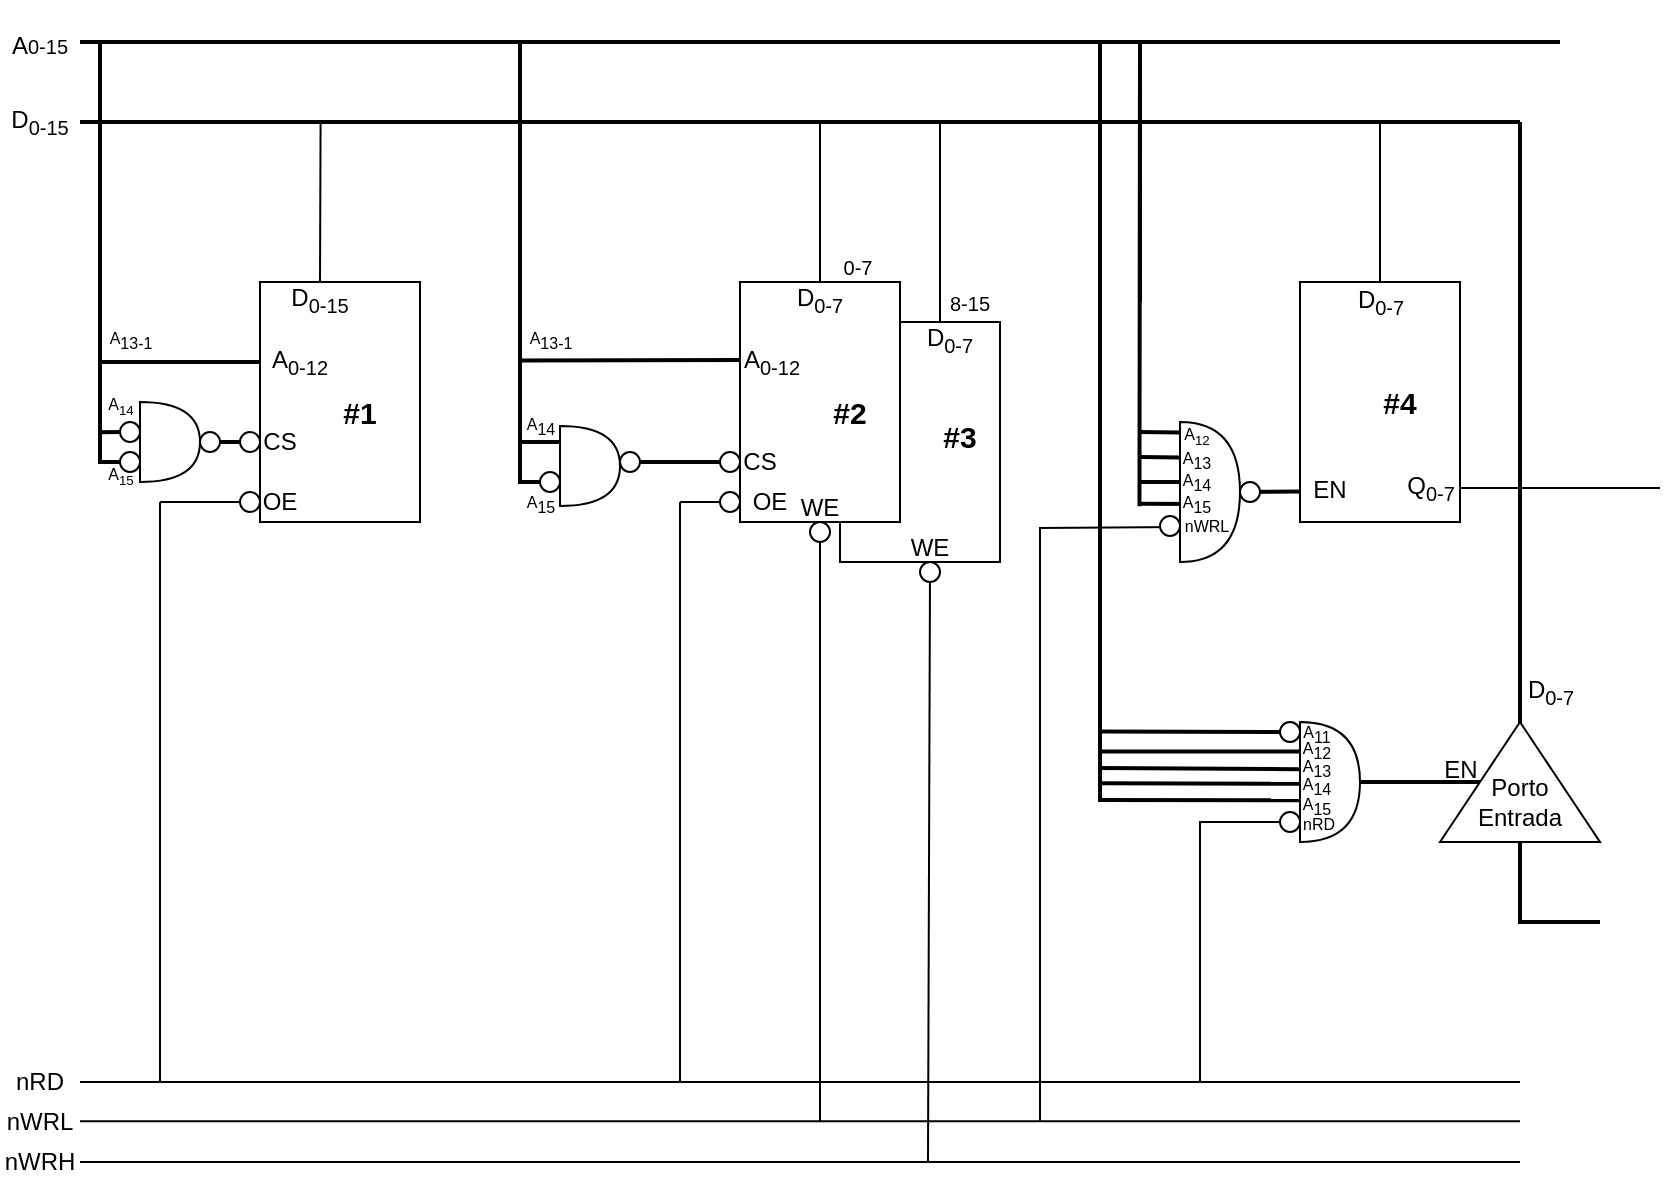 <mxfile version="21.2.9" type="device">
  <diagram name="Page-1" id="R2PDrxdQ1mhhKWqaIksi">
    <mxGraphModel dx="1331" dy="756" grid="1" gridSize="10" guides="1" tooltips="1" connect="1" arrows="1" fold="1" page="1" pageScale="1" pageWidth="827" pageHeight="1169" math="0" shadow="0">
      <root>
        <mxCell id="0" />
        <mxCell id="1" parent="0" />
        <mxCell id="FfAWD8UeeB69dAOk08Cy-68" value="" style="endArrow=none;html=1;rounded=0;strokeWidth=2;entryX=-0.007;entryY=0.39;entryDx=0;entryDy=0;entryPerimeter=0;" parent="1" edge="1">
          <mxGeometry width="50" height="50" relative="1" as="geometry">
            <mxPoint x="550" y="443" as="sourcePoint" />
            <mxPoint x="649.79" y="443.6" as="targetPoint" />
          </mxGeometry>
        </mxCell>
        <mxCell id="FfAWD8UeeB69dAOk08Cy-56" value="" style="endArrow=none;html=1;rounded=0;strokeWidth=2;exitX=1;exitY=0.5;exitDx=0;exitDy=0;exitPerimeter=0;entryX=-0.003;entryY=0.873;entryDx=0;entryDy=0;entryPerimeter=0;" parent="1" source="FfAWD8UeeB69dAOk08Cy-46" edge="1" target="FfAWD8UeeB69dAOk08Cy-4">
          <mxGeometry width="50" height="50" relative="1" as="geometry">
            <mxPoint x="635" y="289.31" as="sourcePoint" />
            <mxPoint x="630" y="295" as="targetPoint" />
          </mxGeometry>
        </mxCell>
        <mxCell id="FfAWD8UeeB69dAOk08Cy-53" value="" style="endArrow=none;html=1;rounded=0;strokeWidth=2;" parent="1" edge="1">
          <mxGeometry width="50" height="50" relative="1" as="geometry">
            <mxPoint x="570" y="300" as="sourcePoint" />
            <mxPoint x="600" y="300" as="targetPoint" />
          </mxGeometry>
        </mxCell>
        <mxCell id="FfAWD8UeeB69dAOk08Cy-54" value="" style="endArrow=none;html=1;rounded=0;strokeWidth=2;" parent="1" edge="1">
          <mxGeometry width="50" height="50" relative="1" as="geometry">
            <mxPoint x="570" y="287.5" as="sourcePoint" />
            <mxPoint x="600" y="287.84" as="targetPoint" />
          </mxGeometry>
        </mxCell>
        <mxCell id="FfAWD8UeeB69dAOk08Cy-52" value="" style="endArrow=none;html=1;rounded=0;strokeWidth=2;exitX=0.987;exitY=0.591;exitDx=0;exitDy=0;exitPerimeter=0;" parent="1" edge="1">
          <mxGeometry width="50" height="50" relative="1" as="geometry">
            <mxPoint x="569.74" y="310.854" as="sourcePoint" />
            <mxPoint x="600" y="311" as="targetPoint" />
          </mxGeometry>
        </mxCell>
        <mxCell id="FfAWD8UeeB69dAOk08Cy-1" value="" style="rounded=0;whiteSpace=wrap;html=1;" parent="1" vertex="1">
          <mxGeometry x="130" y="200" width="80" height="120" as="geometry" />
        </mxCell>
        <mxCell id="FfAWD8UeeB69dAOk08Cy-2" value="" style="rounded=0;whiteSpace=wrap;html=1;" parent="1" vertex="1">
          <mxGeometry x="420" y="220" width="80" height="120" as="geometry" />
        </mxCell>
        <mxCell id="FfAWD8UeeB69dAOk08Cy-3" value="" style="rounded=0;whiteSpace=wrap;html=1;" parent="1" vertex="1">
          <mxGeometry x="370" y="200" width="80" height="120" as="geometry" />
        </mxCell>
        <mxCell id="5RwMvg_xWtixHcQHssWJ-29" style="edgeStyle=orthogonalEdgeStyle;rounded=0;orthogonalLoop=1;jettySize=auto;html=1;exitX=1;exitY=0.75;exitDx=0;exitDy=0;endArrow=none;endFill=0;" edge="1" parent="1">
          <mxGeometry relative="1" as="geometry">
            <mxPoint x="830" y="303" as="targetPoint" />
            <mxPoint x="730" y="303" as="sourcePoint" />
          </mxGeometry>
        </mxCell>
        <mxCell id="FfAWD8UeeB69dAOk08Cy-4" value="" style="rounded=0;whiteSpace=wrap;html=1;" parent="1" vertex="1">
          <mxGeometry x="650" y="200" width="80" height="120" as="geometry" />
        </mxCell>
        <mxCell id="FfAWD8UeeB69dAOk08Cy-6" value="" style="strokeWidth=2;html=1;shape=mxgraph.flowchart.annotation_1;align=left;pointerEvents=1;" parent="1" vertex="1">
          <mxGeometry x="50" y="80" width="20" height="210" as="geometry" />
        </mxCell>
        <mxCell id="FfAWD8UeeB69dAOk08Cy-8" value="" style="endArrow=none;html=1;rounded=0;strokeWidth=2;" parent="1" edge="1">
          <mxGeometry width="50" height="50" relative="1" as="geometry">
            <mxPoint x="40" y="120" as="sourcePoint" />
            <mxPoint x="760" y="120" as="targetPoint" />
          </mxGeometry>
        </mxCell>
        <mxCell id="FfAWD8UeeB69dAOk08Cy-10" value="" style="endArrow=none;html=1;rounded=0;strokeWidth=2;" parent="1" edge="1">
          <mxGeometry width="50" height="50" relative="1" as="geometry">
            <mxPoint x="40" y="80" as="sourcePoint" />
            <mxPoint x="780" y="80" as="targetPoint" />
          </mxGeometry>
        </mxCell>
        <mxCell id="FfAWD8UeeB69dAOk08Cy-12" value="" style="endArrow=none;html=1;rounded=0;entryX=0.5;entryY=0;entryDx=0;entryDy=0;" parent="1" target="FfAWD8UeeB69dAOk08Cy-3" edge="1">
          <mxGeometry width="50" height="50" relative="1" as="geometry">
            <mxPoint x="410" y="120" as="sourcePoint" />
            <mxPoint x="310" y="190" as="targetPoint" />
          </mxGeometry>
        </mxCell>
        <mxCell id="FfAWD8UeeB69dAOk08Cy-13" value="" style="endArrow=none;html=1;rounded=0;entryX=0.5;entryY=0;entryDx=0;entryDy=0;" parent="1" edge="1">
          <mxGeometry width="50" height="50" relative="1" as="geometry">
            <mxPoint x="470" y="120" as="sourcePoint" />
            <mxPoint x="470" y="220" as="targetPoint" />
          </mxGeometry>
        </mxCell>
        <mxCell id="FfAWD8UeeB69dAOk08Cy-16" value="" style="strokeWidth=2;html=1;shape=mxgraph.flowchart.annotation_1;align=left;pointerEvents=1;" parent="1" vertex="1">
          <mxGeometry x="260" y="80" width="20" height="220" as="geometry" />
        </mxCell>
        <mxCell id="FfAWD8UeeB69dAOk08Cy-19" value="" style="endArrow=none;html=1;rounded=0;entryX=0.5;entryY=0;entryDx=0;entryDy=0;" parent="1" edge="1" target="FfAWD8UeeB69dAOk08Cy-4">
          <mxGeometry width="50" height="50" relative="1" as="geometry">
            <mxPoint x="690" y="120" as="sourcePoint" />
            <mxPoint x="679.29" y="200" as="targetPoint" />
          </mxGeometry>
        </mxCell>
        <mxCell id="FfAWD8UeeB69dAOk08Cy-20" value="" style="endArrow=none;html=1;rounded=0;entryX=0.5;entryY=0;entryDx=0;entryDy=0;strokeWidth=2;" parent="1" target="5RwMvg_xWtixHcQHssWJ-24" edge="1">
          <mxGeometry width="50" height="50" relative="1" as="geometry">
            <mxPoint x="760" y="120" as="sourcePoint" />
            <mxPoint x="760" y="360.0" as="targetPoint" />
          </mxGeometry>
        </mxCell>
        <mxCell id="FfAWD8UeeB69dAOk08Cy-21" value="" style="endArrow=none;html=1;rounded=0;" parent="1" edge="1">
          <mxGeometry width="50" height="50" relative="1" as="geometry">
            <mxPoint x="160.29" y="120" as="sourcePoint" />
            <mxPoint x="160" y="200" as="targetPoint" />
          </mxGeometry>
        </mxCell>
        <mxCell id="FfAWD8UeeB69dAOk08Cy-23" value="" style="endArrow=none;html=1;rounded=0;strokeWidth=2;exitX=0.5;exitY=0;exitDx=0;exitDy=0;exitPerimeter=0;entryX=0;entryY=0.5;entryDx=0;entryDy=0;" parent="1" source="FfAWD8UeeB69dAOk08Cy-27" edge="1" target="OPhM1rb45kpCFRoYdec_-35">
          <mxGeometry width="50" height="50" relative="1" as="geometry">
            <mxPoint x="80" y="240" as="sourcePoint" />
            <mxPoint x="120" y="240" as="targetPoint" />
          </mxGeometry>
        </mxCell>
        <mxCell id="FfAWD8UeeB69dAOk08Cy-26" value="" style="endArrow=none;html=1;rounded=0;strokeWidth=2;entryX=-0.006;entryY=0.665;entryDx=0;entryDy=0;entryPerimeter=0;" parent="1" source="5RwMvg_xWtixHcQHssWJ-45" edge="1" target="FfAWD8UeeB69dAOk08Cy-1">
          <mxGeometry width="50" height="50" relative="1" as="geometry">
            <mxPoint x="100" y="279.29" as="sourcePoint" />
            <mxPoint x="120" y="279" as="targetPoint" />
            <Array as="points" />
          </mxGeometry>
        </mxCell>
        <mxCell id="FfAWD8UeeB69dAOk08Cy-27" value="" style="strokeWidth=2;html=1;shape=mxgraph.flowchart.annotation_1;align=left;pointerEvents=1;" parent="1" vertex="1">
          <mxGeometry x="50" y="240" height="50" as="geometry" />
        </mxCell>
        <mxCell id="FfAWD8UeeB69dAOk08Cy-28" value="" style="endArrow=none;html=1;rounded=0;strokeWidth=2;exitX=0.121;exitY=0.737;exitDx=0;exitDy=0;exitPerimeter=0;" parent="1" source="FfAWD8UeeB69dAOk08Cy-24" edge="1">
          <mxGeometry width="50" height="50" relative="1" as="geometry">
            <mxPoint x="80" y="430" as="sourcePoint" />
            <mxPoint x="90" y="277" as="targetPoint" />
            <Array as="points" />
          </mxGeometry>
        </mxCell>
        <mxCell id="FfAWD8UeeB69dAOk08Cy-30" value="" style="endArrow=none;html=1;rounded=0;strokeWidth=2;" parent="1" source="FfAWD8UeeB69dAOk08Cy-34" target="FfAWD8UeeB69dAOk08Cy-24" edge="1">
          <mxGeometry width="50" height="50" relative="1" as="geometry">
            <mxPoint x="100" y="279.29" as="sourcePoint" />
            <mxPoint x="120" y="279" as="targetPoint" />
            <Array as="points" />
          </mxGeometry>
        </mxCell>
        <mxCell id="FfAWD8UeeB69dAOk08Cy-31" value="" style="endArrow=none;html=1;rounded=0;strokeWidth=2;exitX=0;exitY=0.703;exitDx=0;exitDy=0;exitPerimeter=0;entryX=0;entryY=0.5;entryDx=0;entryDy=0;" parent="1" source="FfAWD8UeeB69dAOk08Cy-27" target="FfAWD8UeeB69dAOk08Cy-33" edge="1">
          <mxGeometry width="50" height="50" relative="1" as="geometry">
            <mxPoint x="62" y="277" as="sourcePoint" />
            <mxPoint x="90" y="277" as="targetPoint" />
            <Array as="points" />
          </mxGeometry>
        </mxCell>
        <mxCell id="FfAWD8UeeB69dAOk08Cy-24" value="" style="shape=or;whiteSpace=wrap;html=1;" parent="1" vertex="1">
          <mxGeometry x="70" y="260" width="30" height="40" as="geometry" />
        </mxCell>
        <mxCell id="FfAWD8UeeB69dAOk08Cy-32" value="" style="ellipse;whiteSpace=wrap;html=1;aspect=fixed;" parent="1" vertex="1">
          <mxGeometry x="60" y="285" width="10" height="10" as="geometry" />
        </mxCell>
        <mxCell id="FfAWD8UeeB69dAOk08Cy-33" value="" style="ellipse;whiteSpace=wrap;html=1;aspect=fixed;" parent="1" vertex="1">
          <mxGeometry x="60" y="270" width="10" height="10" as="geometry" />
        </mxCell>
        <mxCell id="FfAWD8UeeB69dAOk08Cy-35" value="" style="endArrow=none;html=1;rounded=0;strokeWidth=2;" parent="1" target="FfAWD8UeeB69dAOk08Cy-34" edge="1">
          <mxGeometry width="50" height="50" relative="1" as="geometry">
            <mxPoint x="100" y="279.29" as="sourcePoint" />
            <mxPoint x="100" y="279" as="targetPoint" />
            <Array as="points" />
          </mxGeometry>
        </mxCell>
        <mxCell id="FfAWD8UeeB69dAOk08Cy-37" value="" style="shape=or;whiteSpace=wrap;html=1;" parent="1" vertex="1">
          <mxGeometry x="280" y="272" width="30" height="40" as="geometry" />
        </mxCell>
        <mxCell id="FfAWD8UeeB69dAOk08Cy-38" value="" style="endArrow=none;html=1;rounded=0;strokeWidth=2;" parent="1" edge="1">
          <mxGeometry width="50" height="50" relative="1" as="geometry">
            <mxPoint x="260" y="280" as="sourcePoint" />
            <mxPoint x="280" y="280" as="targetPoint" />
            <Array as="points">
              <mxPoint x="270" y="280" />
            </Array>
          </mxGeometry>
        </mxCell>
        <mxCell id="FfAWD8UeeB69dAOk08Cy-39" value="" style="ellipse;whiteSpace=wrap;html=1;aspect=fixed;" parent="1" vertex="1">
          <mxGeometry x="270" y="295" width="10" height="10" as="geometry" />
        </mxCell>
        <mxCell id="FfAWD8UeeB69dAOk08Cy-43" value="" style="endArrow=none;html=1;rounded=0;strokeWidth=2;exitX=1;exitY=0.5;exitDx=0;exitDy=0;exitPerimeter=0;" parent="1" source="5RwMvg_xWtixHcQHssWJ-47" edge="1">
          <mxGeometry width="50" height="50" relative="1" as="geometry">
            <mxPoint x="320" y="294.6" as="sourcePoint" />
            <mxPoint x="340" y="290" as="targetPoint" />
            <Array as="points">
              <mxPoint x="370" y="290" />
            </Array>
          </mxGeometry>
        </mxCell>
        <mxCell id="FfAWD8UeeB69dAOk08Cy-45" value="" style="endArrow=none;html=1;rounded=0;strokeWidth=2;exitX=0.5;exitY=0;exitDx=0;exitDy=0;exitPerimeter=0;" parent="1" edge="1">
          <mxGeometry width="50" height="50" relative="1" as="geometry">
            <mxPoint x="260" y="239.31" as="sourcePoint" />
            <mxPoint x="370" y="239" as="targetPoint" />
          </mxGeometry>
        </mxCell>
        <mxCell id="FfAWD8UeeB69dAOk08Cy-50" value="" style="endArrow=none;html=1;rounded=0;strokeWidth=2;entryX=0;entryY=1;entryDx=0;entryDy=0;entryPerimeter=0;exitX=0.987;exitY=0.589;exitDx=0;exitDy=0;exitPerimeter=0;" parent="1" edge="1">
          <mxGeometry width="50" height="50" relative="1" as="geometry">
            <mxPoint x="569.74" y="312.066" as="sourcePoint" />
            <mxPoint x="570" y="210" as="targetPoint" />
            <Array as="points">
              <mxPoint x="570" y="80" />
            </Array>
          </mxGeometry>
        </mxCell>
        <mxCell id="FfAWD8UeeB69dAOk08Cy-61" value="" style="endArrow=none;html=1;rounded=0;strokeWidth=2;exitX=-0.012;exitY=0.938;exitDx=0;exitDy=0;exitPerimeter=0;" parent="1" edge="1">
          <mxGeometry width="50" height="50" relative="1" as="geometry">
            <mxPoint x="549.76" y="450.572" as="sourcePoint" />
            <mxPoint x="650" y="450.9" as="targetPoint" />
          </mxGeometry>
        </mxCell>
        <mxCell id="FfAWD8UeeB69dAOk08Cy-62" value="" style="endArrow=none;html=1;rounded=0;strokeWidth=2;" parent="1" edge="1">
          <mxGeometry width="50" height="50" relative="1" as="geometry">
            <mxPoint x="550" y="434.81" as="sourcePoint" />
            <mxPoint x="650" y="434.81" as="targetPoint" />
          </mxGeometry>
        </mxCell>
        <mxCell id="FfAWD8UeeB69dAOk08Cy-63" value="" style="endArrow=none;html=1;rounded=0;strokeWidth=2;" parent="1" edge="1">
          <mxGeometry width="50" height="50" relative="1" as="geometry">
            <mxPoint x="550" y="459" as="sourcePoint" />
            <mxPoint x="657.52" y="459.15" as="targetPoint" />
          </mxGeometry>
        </mxCell>
        <mxCell id="FfAWD8UeeB69dAOk08Cy-64" value="" style="shape=or;whiteSpace=wrap;html=1;" parent="1" vertex="1">
          <mxGeometry x="650" y="420" width="30" height="60" as="geometry" />
        </mxCell>
        <mxCell id="OPhM1rb45kpCFRoYdec_-1" value="" style="endArrow=none;html=1;rounded=0;" parent="1" edge="1">
          <mxGeometry width="50" height="50" relative="1" as="geometry">
            <mxPoint x="760" y="600" as="sourcePoint" />
            <mxPoint x="40" y="600" as="targetPoint" />
          </mxGeometry>
        </mxCell>
        <mxCell id="OPhM1rb45kpCFRoYdec_-2" value="" style="endArrow=none;html=1;rounded=0;" parent="1" edge="1">
          <mxGeometry width="50" height="50" relative="1" as="geometry">
            <mxPoint x="760" y="619.57" as="sourcePoint" />
            <mxPoint x="40" y="619.57" as="targetPoint" />
          </mxGeometry>
        </mxCell>
        <mxCell id="OPhM1rb45kpCFRoYdec_-3" value="" style="endArrow=none;html=1;rounded=0;" parent="1" edge="1">
          <mxGeometry width="50" height="50" relative="1" as="geometry">
            <mxPoint x="760" y="640" as="sourcePoint" />
            <mxPoint x="40" y="640" as="targetPoint" />
          </mxGeometry>
        </mxCell>
        <mxCell id="OPhM1rb45kpCFRoYdec_-4" value="nRD" style="text;html=1;strokeColor=none;fillColor=none;align=center;verticalAlign=middle;whiteSpace=wrap;rounded=0;" parent="1" vertex="1">
          <mxGeometry y="590" width="40" height="20" as="geometry" />
        </mxCell>
        <mxCell id="OPhM1rb45kpCFRoYdec_-5" value="nWRL" style="text;html=1;strokeColor=none;fillColor=none;align=center;verticalAlign=middle;whiteSpace=wrap;rounded=0;" parent="1" vertex="1">
          <mxGeometry y="610" width="40" height="20" as="geometry" />
        </mxCell>
        <mxCell id="OPhM1rb45kpCFRoYdec_-6" value="nWRH" style="text;html=1;strokeColor=none;fillColor=none;align=center;verticalAlign=middle;whiteSpace=wrap;rounded=0;" parent="1" vertex="1">
          <mxGeometry y="630" width="40" height="20" as="geometry" />
        </mxCell>
        <mxCell id="OPhM1rb45kpCFRoYdec_-8" value="&lt;p class=&quot;MsoNormal&quot;&gt;D&lt;sub&gt;0-15&lt;/sub&gt;&lt;/p&gt;" style="text;html=1;strokeColor=none;fillColor=none;align=center;verticalAlign=middle;whiteSpace=wrap;rounded=0;" parent="1" vertex="1">
          <mxGeometry y="110" width="40" height="20" as="geometry" />
        </mxCell>
        <mxCell id="OPhM1rb45kpCFRoYdec_-9" value="&lt;p class=&quot;MsoNormal&quot;&gt;&lt;sub&gt;&lt;span style=&quot;font-size: 12px;&quot;&gt;A&lt;/span&gt;0-15&lt;/sub&gt;&lt;/p&gt;" style="text;html=1;strokeColor=none;fillColor=none;align=center;verticalAlign=middle;whiteSpace=wrap;rounded=0;" parent="1" vertex="1">
          <mxGeometry y="70" width="40" height="20" as="geometry" />
        </mxCell>
        <mxCell id="OPhM1rb45kpCFRoYdec_-10" value="" style="endArrow=none;html=1;rounded=0;" parent="1" edge="1">
          <mxGeometry width="50" height="50" relative="1" as="geometry">
            <mxPoint x="80" y="600" as="sourcePoint" />
            <mxPoint x="80" y="310" as="targetPoint" />
          </mxGeometry>
        </mxCell>
        <mxCell id="OPhM1rb45kpCFRoYdec_-11" value="" style="endArrow=none;html=1;rounded=0;" parent="1" source="OPhM1rb45kpCFRoYdec_-12" edge="1">
          <mxGeometry width="50" height="50" relative="1" as="geometry">
            <mxPoint x="80" y="310" as="sourcePoint" />
            <mxPoint x="120" y="310" as="targetPoint" />
          </mxGeometry>
        </mxCell>
        <mxCell id="OPhM1rb45kpCFRoYdec_-13" value="" style="endArrow=none;html=1;rounded=0;" parent="1" target="OPhM1rb45kpCFRoYdec_-12" edge="1">
          <mxGeometry width="50" height="50" relative="1" as="geometry">
            <mxPoint x="80" y="310" as="sourcePoint" />
            <mxPoint x="120" y="310" as="targetPoint" />
          </mxGeometry>
        </mxCell>
        <mxCell id="OPhM1rb45kpCFRoYdec_-12" value="" style="ellipse;whiteSpace=wrap;html=1;aspect=fixed;" parent="1" vertex="1">
          <mxGeometry x="120" y="305" width="10" height="10" as="geometry" />
        </mxCell>
        <mxCell id="OPhM1rb45kpCFRoYdec_-14" value="" style="endArrow=none;html=1;rounded=0;" parent="1" source="OPhM1rb45kpCFRoYdec_-25" edge="1">
          <mxGeometry width="50" height="50" relative="1" as="geometry">
            <mxPoint x="410" y="620" as="sourcePoint" />
            <mxPoint x="409.57" y="320" as="targetPoint" />
          </mxGeometry>
        </mxCell>
        <mxCell id="OPhM1rb45kpCFRoYdec_-15" value="" style="endArrow=none;html=1;rounded=0;" parent="1" source="OPhM1rb45kpCFRoYdec_-27" edge="1">
          <mxGeometry width="50" height="50" relative="1" as="geometry">
            <mxPoint x="464" y="640" as="sourcePoint" />
            <mxPoint x="464" y="340" as="targetPoint" />
          </mxGeometry>
        </mxCell>
        <mxCell id="OPhM1rb45kpCFRoYdec_-17" value="&lt;sub&gt;0-7&lt;/sub&gt;" style="text;html=1;strokeColor=none;fillColor=none;align=center;verticalAlign=middle;whiteSpace=wrap;rounded=0;" parent="1" vertex="1">
          <mxGeometry x="414" y="185" width="30" height="10" as="geometry" />
        </mxCell>
        <mxCell id="OPhM1rb45kpCFRoYdec_-18" value="&lt;sub&gt;8-15&lt;/sub&gt;" style="text;html=1;strokeColor=none;fillColor=none;align=center;verticalAlign=middle;whiteSpace=wrap;rounded=0;" parent="1" vertex="1">
          <mxGeometry x="470" y="200" width="30" height="15" as="geometry" />
        </mxCell>
        <mxCell id="OPhM1rb45kpCFRoYdec_-21" value="CS" style="text;html=1;strokeColor=none;fillColor=none;align=center;verticalAlign=middle;whiteSpace=wrap;rounded=0;" parent="1" vertex="1">
          <mxGeometry x="110" y="265" width="60" height="30" as="geometry" />
        </mxCell>
        <mxCell id="OPhM1rb45kpCFRoYdec_-22" value="OE" style="text;html=1;strokeColor=none;fillColor=none;align=center;verticalAlign=middle;whiteSpace=wrap;rounded=0;" parent="1" vertex="1">
          <mxGeometry x="110" y="295" width="60" height="30" as="geometry" />
        </mxCell>
        <mxCell id="OPhM1rb45kpCFRoYdec_-23" value="OE" style="text;html=1;strokeColor=none;fillColor=none;align=center;verticalAlign=middle;whiteSpace=wrap;rounded=0;" parent="1" vertex="1">
          <mxGeometry x="370" y="302.5" width="30" height="15" as="geometry" />
        </mxCell>
        <mxCell id="OPhM1rb45kpCFRoYdec_-24" value="CS" style="text;html=1;strokeColor=none;fillColor=none;align=center;verticalAlign=middle;whiteSpace=wrap;rounded=0;" parent="1" vertex="1">
          <mxGeometry x="365" y="282.5" width="30" height="15" as="geometry" />
        </mxCell>
        <mxCell id="OPhM1rb45kpCFRoYdec_-26" value="" style="endArrow=none;html=1;rounded=0;" parent="1" target="OPhM1rb45kpCFRoYdec_-25" edge="1">
          <mxGeometry width="50" height="50" relative="1" as="geometry">
            <mxPoint x="410" y="620" as="sourcePoint" />
            <mxPoint x="409.57" y="320" as="targetPoint" />
          </mxGeometry>
        </mxCell>
        <mxCell id="OPhM1rb45kpCFRoYdec_-25" value="" style="ellipse;whiteSpace=wrap;html=1;aspect=fixed;" parent="1" vertex="1">
          <mxGeometry x="405" y="320" width="10" height="10" as="geometry" />
        </mxCell>
        <mxCell id="OPhM1rb45kpCFRoYdec_-28" value="" style="endArrow=none;html=1;rounded=0;" parent="1" target="OPhM1rb45kpCFRoYdec_-27" edge="1">
          <mxGeometry width="50" height="50" relative="1" as="geometry">
            <mxPoint x="464" y="640" as="sourcePoint" />
            <mxPoint x="464" y="340" as="targetPoint" />
          </mxGeometry>
        </mxCell>
        <mxCell id="OPhM1rb45kpCFRoYdec_-27" value="" style="ellipse;whiteSpace=wrap;html=1;aspect=fixed;" parent="1" vertex="1">
          <mxGeometry x="460" y="340" width="10" height="10" as="geometry" />
        </mxCell>
        <mxCell id="OPhM1rb45kpCFRoYdec_-29" value="WE" style="text;html=1;strokeColor=none;fillColor=none;align=center;verticalAlign=middle;whiteSpace=wrap;rounded=0;" parent="1" vertex="1">
          <mxGeometry x="395" y="305" width="30" height="15" as="geometry" />
        </mxCell>
        <mxCell id="OPhM1rb45kpCFRoYdec_-30" value="WE" style="text;html=1;strokeColor=none;fillColor=none;align=center;verticalAlign=middle;whiteSpace=wrap;rounded=0;" parent="1" vertex="1">
          <mxGeometry x="450" y="325" width="30" height="15" as="geometry" />
        </mxCell>
        <mxCell id="OPhM1rb45kpCFRoYdec_-31" value="&lt;p class=&quot;MsoNormal&quot;&gt;D&lt;sub&gt;0-15&lt;/sub&gt;&lt;/p&gt;" style="text;html=1;strokeColor=none;fillColor=none;align=center;verticalAlign=middle;whiteSpace=wrap;rounded=0;" parent="1" vertex="1">
          <mxGeometry x="140" y="200" width="40" height="17.5" as="geometry" />
        </mxCell>
        <mxCell id="OPhM1rb45kpCFRoYdec_-32" value="&lt;p class=&quot;MsoNormal&quot;&gt;D&lt;sub&gt;0-7&lt;/sub&gt;&lt;/p&gt;" style="text;html=1;strokeColor=none;fillColor=none;align=center;verticalAlign=middle;whiteSpace=wrap;rounded=0;" parent="1" vertex="1">
          <mxGeometry x="390" y="200" width="40" height="17.5" as="geometry" />
        </mxCell>
        <mxCell id="OPhM1rb45kpCFRoYdec_-33" value="&lt;p class=&quot;MsoNormal&quot;&gt;D&lt;sub&gt;0-7&lt;/sub&gt;&lt;/p&gt;" style="text;html=1;strokeColor=none;fillColor=none;align=center;verticalAlign=middle;whiteSpace=wrap;rounded=0;" parent="1" vertex="1">
          <mxGeometry x="460" y="220" width="30" height="17.5" as="geometry" />
        </mxCell>
        <mxCell id="OPhM1rb45kpCFRoYdec_-35" value="&lt;p class=&quot;MsoNormal&quot;&gt;A&lt;sub&gt;0-12&lt;/sub&gt;&lt;/p&gt;" style="text;html=1;strokeColor=none;fillColor=none;align=center;verticalAlign=middle;whiteSpace=wrap;rounded=0;" parent="1" vertex="1">
          <mxGeometry x="130" y="230" width="40" height="20" as="geometry" />
        </mxCell>
        <mxCell id="OPhM1rb45kpCFRoYdec_-36" value="&lt;p class=&quot;MsoNormal&quot;&gt;A&lt;sub&gt;0-12&lt;/sub&gt;&lt;/p&gt;" style="text;html=1;strokeColor=none;fillColor=none;align=center;verticalAlign=middle;whiteSpace=wrap;rounded=0;" parent="1" vertex="1">
          <mxGeometry x="366" y="230" width="40" height="20" as="geometry" />
        </mxCell>
        <mxCell id="OPhM1rb45kpCFRoYdec_-37" value="&lt;b&gt;&lt;font style=&quot;font-size: 15px;&quot;&gt;#1&lt;/font&gt;&lt;/b&gt;" style="text;html=1;strokeColor=none;fillColor=none;align=center;verticalAlign=middle;whiteSpace=wrap;rounded=0;" parent="1" vertex="1">
          <mxGeometry x="150" y="250" width="60" height="30" as="geometry" />
        </mxCell>
        <mxCell id="OPhM1rb45kpCFRoYdec_-38" value="&lt;b&gt;&lt;font style=&quot;font-size: 15px;&quot;&gt;#2&lt;/font&gt;&lt;/b&gt;" style="text;html=1;strokeColor=none;fillColor=none;align=center;verticalAlign=middle;whiteSpace=wrap;rounded=0;" parent="1" vertex="1">
          <mxGeometry x="395" y="250" width="60" height="30" as="geometry" />
        </mxCell>
        <mxCell id="OPhM1rb45kpCFRoYdec_-39" value="&lt;b&gt;&lt;font style=&quot;font-size: 15px;&quot;&gt;#3&lt;/font&gt;&lt;/b&gt;" style="text;html=1;strokeColor=none;fillColor=none;align=center;verticalAlign=middle;whiteSpace=wrap;rounded=0;" parent="1" vertex="1">
          <mxGeometry x="450" y="262" width="60" height="30" as="geometry" />
        </mxCell>
        <mxCell id="OPhM1rb45kpCFRoYdec_-40" value="&lt;b&gt;&lt;font style=&quot;font-size: 15px;&quot;&gt;#4&lt;/font&gt;&lt;/b&gt;" style="text;html=1;strokeColor=none;fillColor=none;align=center;verticalAlign=middle;whiteSpace=wrap;rounded=0;" parent="1" vertex="1">
          <mxGeometry x="670" y="245" width="60" height="30" as="geometry" />
        </mxCell>
        <mxCell id="5RwMvg_xWtixHcQHssWJ-1" value="EN" style="text;html=1;strokeColor=none;fillColor=none;align=center;verticalAlign=middle;whiteSpace=wrap;rounded=0;" vertex="1" parent="1">
          <mxGeometry x="635" y="286" width="60" height="35" as="geometry" />
        </mxCell>
        <mxCell id="5RwMvg_xWtixHcQHssWJ-3" value="" style="endArrow=none;html=1;rounded=0;strokeWidth=2;" edge="1" parent="1">
          <mxGeometry width="50" height="50" relative="1" as="geometry">
            <mxPoint x="570" y="275" as="sourcePoint" />
            <mxPoint x="600" y="275.34" as="targetPoint" />
          </mxGeometry>
        </mxCell>
        <mxCell id="FfAWD8UeeB69dAOk08Cy-46" value="" style="shape=or;whiteSpace=wrap;html=1;" parent="1" vertex="1">
          <mxGeometry x="590" y="270" width="30" height="70" as="geometry" />
        </mxCell>
        <mxCell id="5RwMvg_xWtixHcQHssWJ-5" value="" style="endArrow=none;html=1;rounded=0;strokeWidth=2;exitX=-0.012;exitY=0.875;exitDx=0;exitDy=0;exitPerimeter=0;" edge="1" parent="1" target="FfAWD8UeeB69dAOk08Cy-55">
          <mxGeometry width="50" height="50" relative="1" as="geometry">
            <mxPoint x="549.76" y="424.75" as="sourcePoint" />
            <mxPoint x="600" y="265" as="targetPoint" />
            <Array as="points" />
          </mxGeometry>
        </mxCell>
        <mxCell id="FfAWD8UeeB69dAOk08Cy-55" value="" style="ellipse;whiteSpace=wrap;html=1;aspect=fixed;" parent="1" vertex="1">
          <mxGeometry x="640" y="420" width="10" height="10" as="geometry" />
        </mxCell>
        <mxCell id="5RwMvg_xWtixHcQHssWJ-6" value="A&lt;sub style=&quot;font-size: 8px;&quot;&gt;15&lt;/sub&gt;" style="text;html=1;align=center;verticalAlign=middle;resizable=0;points=[];autosize=1;strokeColor=none;fillColor=none;fontSize=8;" vertex="1" parent="1">
          <mxGeometry x="578" y="296.5" width="40" height="30" as="geometry" />
        </mxCell>
        <mxCell id="5RwMvg_xWtixHcQHssWJ-7" value="A&lt;sub style=&quot;font-size: 8px;&quot;&gt;14&lt;/sub&gt;" style="text;html=1;align=center;verticalAlign=middle;resizable=0;points=[];autosize=1;strokeColor=none;fillColor=none;fontSize=8;" vertex="1" parent="1">
          <mxGeometry x="578" y="286" width="40" height="30" as="geometry" />
        </mxCell>
        <mxCell id="5RwMvg_xWtixHcQHssWJ-8" value="A&lt;sub style=&quot;font-size: 8px;&quot;&gt;13&lt;br&gt;&lt;/sub&gt;" style="text;html=1;align=center;verticalAlign=middle;resizable=0;points=[];autosize=1;strokeColor=none;fillColor=none;fontSize=8;" vertex="1" parent="1">
          <mxGeometry x="578" y="274.5" width="40" height="30" as="geometry" />
        </mxCell>
        <mxCell id="5RwMvg_xWtixHcQHssWJ-9" value="A&lt;sub&gt;12&lt;/sub&gt;" style="text;html=1;align=center;verticalAlign=middle;resizable=0;points=[];autosize=1;strokeColor=none;fillColor=none;fontSize=8;" vertex="1" parent="1">
          <mxGeometry x="578" y="262" width="40" height="30" as="geometry" />
        </mxCell>
        <mxCell id="5RwMvg_xWtixHcQHssWJ-10" value="A&lt;sub style=&quot;font-size: 8px;&quot;&gt;11&lt;/sub&gt;" style="text;html=1;align=center;verticalAlign=middle;resizable=0;points=[];autosize=1;strokeColor=none;fillColor=none;fontSize=8;" vertex="1" parent="1">
          <mxGeometry x="638" y="412" width="40" height="30" as="geometry" />
        </mxCell>
        <mxCell id="5RwMvg_xWtixHcQHssWJ-11" value="" style="endArrow=none;html=1;rounded=0;strokeWidth=2;" edge="1" parent="1">
          <mxGeometry width="50" height="50" relative="1" as="geometry">
            <mxPoint x="550" y="460" as="sourcePoint" />
            <mxPoint x="550" y="80" as="targetPoint" />
          </mxGeometry>
        </mxCell>
        <mxCell id="5RwMvg_xWtixHcQHssWJ-12" value="A&lt;sub style=&quot;font-size: 8px;&quot;&gt;12&lt;/sub&gt;" style="text;html=1;align=center;verticalAlign=middle;resizable=0;points=[];autosize=1;strokeColor=none;fillColor=none;fontSize=8;" vertex="1" parent="1">
          <mxGeometry x="638" y="420" width="40" height="30" as="geometry" />
        </mxCell>
        <mxCell id="5RwMvg_xWtixHcQHssWJ-13" value="A&lt;sub style=&quot;font-size: 8px;&quot;&gt;13&lt;/sub&gt;" style="text;html=1;align=center;verticalAlign=middle;resizable=0;points=[];autosize=1;strokeColor=none;fillColor=none;fontSize=8;" vertex="1" parent="1">
          <mxGeometry x="638" y="429" width="40" height="30" as="geometry" />
        </mxCell>
        <mxCell id="5RwMvg_xWtixHcQHssWJ-14" value="A&lt;sub style=&quot;font-size: 8px;&quot;&gt;14&lt;/sub&gt;" style="text;html=1;align=center;verticalAlign=middle;resizable=0;points=[];autosize=1;strokeColor=none;fillColor=none;fontSize=8;" vertex="1" parent="1">
          <mxGeometry x="638" y="438" width="40" height="30" as="geometry" />
        </mxCell>
        <mxCell id="5RwMvg_xWtixHcQHssWJ-15" value="A&lt;sub style=&quot;font-size: 8px;&quot;&gt;15&lt;/sub&gt;" style="text;html=1;align=center;verticalAlign=middle;resizable=0;points=[];autosize=1;strokeColor=none;fillColor=none;fontSize=8;" vertex="1" parent="1">
          <mxGeometry x="638" y="448" width="40" height="30" as="geometry" />
        </mxCell>
        <mxCell id="5RwMvg_xWtixHcQHssWJ-18" value="" style="endArrow=none;html=1;rounded=0;strokeWidth=2;" edge="1" parent="1">
          <mxGeometry width="50" height="50" relative="1" as="geometry">
            <mxPoint x="680" y="449.89" as="sourcePoint" />
            <mxPoint x="680" y="450" as="targetPoint" />
          </mxGeometry>
        </mxCell>
        <mxCell id="5RwMvg_xWtixHcQHssWJ-20" value="" style="endArrow=none;html=1;rounded=0;strokeWidth=2;entryX=0.5;entryY=1;entryDx=0;entryDy=0;" edge="1" parent="1" target="5RwMvg_xWtixHcQHssWJ-25">
          <mxGeometry width="50" height="50" relative="1" as="geometry">
            <mxPoint x="739" y="450" as="sourcePoint" />
            <mxPoint x="717.5" y="449.89" as="targetPoint" />
          </mxGeometry>
        </mxCell>
        <mxCell id="5RwMvg_xWtixHcQHssWJ-21" value="" style="ellipse;whiteSpace=wrap;html=1;aspect=fixed;" vertex="1" parent="1">
          <mxGeometry x="620" y="300" width="10" height="10" as="geometry" />
        </mxCell>
        <mxCell id="5RwMvg_xWtixHcQHssWJ-23" value="D&lt;sub&gt;0-7&lt;/sub&gt;" style="text;html=1;align=center;verticalAlign=middle;resizable=0;points=[];autosize=1;strokeColor=none;fillColor=none;" vertex="1" parent="1">
          <mxGeometry x="665" y="195" width="50" height="30" as="geometry" />
        </mxCell>
        <mxCell id="5RwMvg_xWtixHcQHssWJ-27" style="edgeStyle=orthogonalEdgeStyle;rounded=0;orthogonalLoop=1;jettySize=auto;html=1;exitX=0.95;exitY=0.5;exitDx=0;exitDy=0;endArrow=none;endFill=0;strokeWidth=2;exitPerimeter=0;" edge="1" parent="1" source="5RwMvg_xWtixHcQHssWJ-25">
          <mxGeometry relative="1" as="geometry">
            <mxPoint x="800" y="520" as="targetPoint" />
            <Array as="points">
              <mxPoint x="760" y="520" />
            </Array>
          </mxGeometry>
        </mxCell>
        <mxCell id="5RwMvg_xWtixHcQHssWJ-25" value="" style="triangle;whiteSpace=wrap;html=1;direction=north;" vertex="1" parent="1">
          <mxGeometry x="720" y="420" width="80" height="60" as="geometry" />
        </mxCell>
        <mxCell id="5RwMvg_xWtixHcQHssWJ-24" value="Porto Entrada" style="text;html=1;strokeColor=none;fillColor=none;align=center;verticalAlign=middle;whiteSpace=wrap;rounded=0;" vertex="1" parent="1">
          <mxGeometry x="730" y="445" width="60" height="30" as="geometry" />
        </mxCell>
        <mxCell id="5RwMvg_xWtixHcQHssWJ-26" value="" style="endArrow=none;html=1;rounded=0;strokeWidth=2;entryX=0.5;entryY=0;entryDx=0;entryDy=0;" edge="1" parent="1" target="5RwMvg_xWtixHcQHssWJ-25">
          <mxGeometry width="50" height="50" relative="1" as="geometry">
            <mxPoint x="680" y="450" as="sourcePoint" />
            <mxPoint x="729" y="450" as="targetPoint" />
          </mxGeometry>
        </mxCell>
        <mxCell id="5RwMvg_xWtixHcQHssWJ-28" value="EN" style="text;html=1;align=center;verticalAlign=middle;resizable=0;points=[];autosize=1;strokeColor=none;fillColor=none;" vertex="1" parent="1">
          <mxGeometry x="710" y="429" width="40" height="30" as="geometry" />
        </mxCell>
        <mxCell id="5RwMvg_xWtixHcQHssWJ-30" value="Q&lt;sub&gt;0-7&lt;/sub&gt;" style="text;html=1;align=center;verticalAlign=middle;resizable=0;points=[];autosize=1;strokeColor=none;fillColor=none;" vertex="1" parent="1">
          <mxGeometry x="690" y="288" width="50" height="30" as="geometry" />
        </mxCell>
        <mxCell id="5RwMvg_xWtixHcQHssWJ-32" value="D&lt;sub&gt;0-7&lt;/sub&gt;" style="text;html=1;align=center;verticalAlign=middle;resizable=0;points=[];autosize=1;strokeColor=none;fillColor=none;" vertex="1" parent="1">
          <mxGeometry x="750" y="390" width="50" height="30" as="geometry" />
        </mxCell>
        <mxCell id="5RwMvg_xWtixHcQHssWJ-33" value="" style="endArrow=none;html=1;rounded=0;" edge="1" parent="1">
          <mxGeometry width="50" height="50" relative="1" as="geometry">
            <mxPoint x="600" y="600" as="sourcePoint" />
            <mxPoint x="650" y="470" as="targetPoint" />
            <Array as="points">
              <mxPoint x="600" y="470" />
            </Array>
          </mxGeometry>
        </mxCell>
        <mxCell id="5RwMvg_xWtixHcQHssWJ-34" value="" style="endArrow=none;html=1;rounded=0;entryX=0;entryY=0.75;entryDx=0;entryDy=0;entryPerimeter=0;" edge="1" parent="1" target="FfAWD8UeeB69dAOk08Cy-46">
          <mxGeometry width="50" height="50" relative="1" as="geometry">
            <mxPoint x="520" y="620" as="sourcePoint" />
            <mxPoint x="380" y="460" as="targetPoint" />
            <Array as="points">
              <mxPoint x="520" y="323" />
            </Array>
          </mxGeometry>
        </mxCell>
        <mxCell id="5RwMvg_xWtixHcQHssWJ-35" value="nWRL" style="text;html=1;align=center;verticalAlign=middle;resizable=0;points=[];autosize=1;strokeColor=none;fillColor=none;fontSize=8;" vertex="1" parent="1">
          <mxGeometry x="578" y="312" width="50" height="20" as="geometry" />
        </mxCell>
        <mxCell id="5RwMvg_xWtixHcQHssWJ-36" value="&lt;font style=&quot;font-size: 8px;&quot;&gt;nRD&lt;/font&gt;" style="text;html=1;align=center;verticalAlign=middle;resizable=0;points=[];autosize=1;strokeColor=none;fillColor=none;" vertex="1" parent="1">
          <mxGeometry x="639" y="455" width="40" height="30" as="geometry" />
        </mxCell>
        <mxCell id="5RwMvg_xWtixHcQHssWJ-37" value="" style="ellipse;whiteSpace=wrap;html=1;aspect=fixed;" vertex="1" parent="1">
          <mxGeometry x="640" y="465" width="10" height="10" as="geometry" />
        </mxCell>
        <mxCell id="5RwMvg_xWtixHcQHssWJ-38" value="" style="ellipse;whiteSpace=wrap;html=1;aspect=fixed;" vertex="1" parent="1">
          <mxGeometry x="580" y="317" width="10" height="10" as="geometry" />
        </mxCell>
        <mxCell id="5RwMvg_xWtixHcQHssWJ-40" value="" style="endArrow=none;html=1;rounded=0;strokeWidth=2;entryX=0;entryY=0.5;entryDx=0;entryDy=0;" edge="1" parent="1" target="5RwMvg_xWtixHcQHssWJ-39">
          <mxGeometry width="50" height="50" relative="1" as="geometry">
            <mxPoint x="310" y="290" as="sourcePoint" />
            <mxPoint x="370" y="291" as="targetPoint" />
            <Array as="points" />
          </mxGeometry>
        </mxCell>
        <mxCell id="5RwMvg_xWtixHcQHssWJ-39" value="" style="ellipse;whiteSpace=wrap;html=1;aspect=fixed;" vertex="1" parent="1">
          <mxGeometry x="310" y="285" width="10" height="10" as="geometry" />
        </mxCell>
        <mxCell id="5RwMvg_xWtixHcQHssWJ-41" value="A&lt;sub style=&quot;font-size: 8px;&quot;&gt;13-1&lt;/sub&gt;" style="text;html=1;align=center;verticalAlign=middle;resizable=0;points=[];autosize=1;strokeColor=none;fillColor=none;fontSize=8;" vertex="1" parent="1">
          <mxGeometry x="45" y="215" width="40" height="30" as="geometry" />
        </mxCell>
        <mxCell id="5RwMvg_xWtixHcQHssWJ-42" value="&lt;font style=&quot;font-size: 8px;&quot;&gt;A&lt;sub&gt;14&lt;/sub&gt;&lt;/font&gt;" style="text;html=1;align=center;verticalAlign=middle;resizable=0;points=[];autosize=1;strokeColor=none;fillColor=none;" vertex="1" parent="1">
          <mxGeometry x="40" y="245" width="40" height="30" as="geometry" />
        </mxCell>
        <mxCell id="5RwMvg_xWtixHcQHssWJ-43" value="&lt;font style=&quot;font-size: 8px;&quot;&gt;A&lt;sub&gt;15&lt;/sub&gt;&lt;/font&gt;" style="text;html=1;align=center;verticalAlign=middle;resizable=0;points=[];autosize=1;strokeColor=none;fillColor=none;" vertex="1" parent="1">
          <mxGeometry x="40" y="280" width="40" height="30" as="geometry" />
        </mxCell>
        <mxCell id="5RwMvg_xWtixHcQHssWJ-44" value="" style="endArrow=none;html=1;rounded=0;entryX=0;entryY=0.5;entryDx=0;entryDy=0;" edge="1" parent="1" source="5RwMvg_xWtixHcQHssWJ-49" target="OPhM1rb45kpCFRoYdec_-23">
          <mxGeometry width="50" height="50" relative="1" as="geometry">
            <mxPoint x="340" y="600" as="sourcePoint" />
            <mxPoint x="290" y="440" as="targetPoint" />
            <Array as="points">
              <mxPoint x="340" y="310" />
            </Array>
          </mxGeometry>
        </mxCell>
        <mxCell id="5RwMvg_xWtixHcQHssWJ-46" value="" style="endArrow=none;html=1;rounded=0;strokeWidth=2;entryX=0;entryY=0.5;entryDx=0;entryDy=0;" edge="1" parent="1" source="FfAWD8UeeB69dAOk08Cy-24" target="5RwMvg_xWtixHcQHssWJ-45">
          <mxGeometry width="50" height="50" relative="1" as="geometry">
            <mxPoint x="100" y="280" as="sourcePoint" />
            <mxPoint x="130" y="280" as="targetPoint" />
            <Array as="points" />
          </mxGeometry>
        </mxCell>
        <mxCell id="5RwMvg_xWtixHcQHssWJ-45" value="" style="ellipse;whiteSpace=wrap;html=1;aspect=fixed;" vertex="1" parent="1">
          <mxGeometry x="120" y="275" width="10" height="10" as="geometry" />
        </mxCell>
        <mxCell id="FfAWD8UeeB69dAOk08Cy-34" value="" style="ellipse;whiteSpace=wrap;html=1;aspect=fixed;" parent="1" vertex="1">
          <mxGeometry x="100" y="275" width="10" height="10" as="geometry" />
        </mxCell>
        <mxCell id="5RwMvg_xWtixHcQHssWJ-48" value="" style="endArrow=none;html=1;rounded=0;strokeWidth=2;exitX=1;exitY=0.5;exitDx=0;exitDy=0;exitPerimeter=0;" edge="1" parent="1" source="5RwMvg_xWtixHcQHssWJ-39" target="5RwMvg_xWtixHcQHssWJ-47">
          <mxGeometry width="50" height="50" relative="1" as="geometry">
            <mxPoint x="320" y="290" as="sourcePoint" />
            <mxPoint x="340" y="290" as="targetPoint" />
            <Array as="points" />
          </mxGeometry>
        </mxCell>
        <mxCell id="5RwMvg_xWtixHcQHssWJ-47" value="" style="ellipse;whiteSpace=wrap;html=1;aspect=fixed;" vertex="1" parent="1">
          <mxGeometry x="360" y="285" width="10" height="10" as="geometry" />
        </mxCell>
        <mxCell id="5RwMvg_xWtixHcQHssWJ-50" value="" style="endArrow=none;html=1;rounded=0;" edge="1" parent="1">
          <mxGeometry width="50" height="50" relative="1" as="geometry">
            <mxPoint x="340" y="600" as="sourcePoint" />
            <mxPoint x="340" y="310" as="targetPoint" />
            <Array as="points" />
          </mxGeometry>
        </mxCell>
        <mxCell id="5RwMvg_xWtixHcQHssWJ-49" value="" style="ellipse;whiteSpace=wrap;html=1;aspect=fixed;" vertex="1" parent="1">
          <mxGeometry x="360" y="305" width="10" height="10" as="geometry" />
        </mxCell>
        <mxCell id="5RwMvg_xWtixHcQHssWJ-51" value="A&lt;sub style=&quot;font-size: 8px;&quot;&gt;13-1&lt;/sub&gt;" style="text;html=1;align=center;verticalAlign=middle;resizable=0;points=[];autosize=1;strokeColor=none;fillColor=none;fontSize=8;" vertex="1" parent="1">
          <mxGeometry x="255" y="215" width="40" height="30" as="geometry" />
        </mxCell>
        <mxCell id="5RwMvg_xWtixHcQHssWJ-52" value="A&lt;sub style=&quot;font-size: 8px;&quot;&gt;14&lt;/sub&gt;" style="text;html=1;align=center;verticalAlign=middle;resizable=0;points=[];autosize=1;strokeColor=none;fillColor=none;fontSize=8;" vertex="1" parent="1">
          <mxGeometry x="250" y="258" width="40" height="30" as="geometry" />
        </mxCell>
        <mxCell id="5RwMvg_xWtixHcQHssWJ-53" value="A&lt;font style=&quot;font-size: 8px;&quot;&gt;&lt;sub style=&quot;font-size: 8px;&quot;&gt;15&lt;/sub&gt;&lt;/font&gt;" style="text;html=1;align=center;verticalAlign=middle;resizable=0;points=[];autosize=1;strokeColor=none;fillColor=none;fontSize=8;" vertex="1" parent="1">
          <mxGeometry x="250" y="296.5" width="40" height="30" as="geometry" />
        </mxCell>
      </root>
    </mxGraphModel>
  </diagram>
</mxfile>

